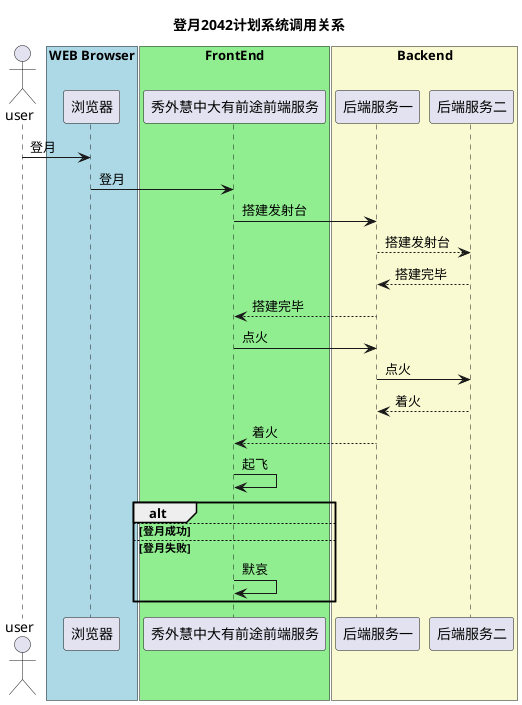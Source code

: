 @startuml

skinparam defaultFontName AR PL UKai CN

title 登月2042计划系统调用关系

actor user as u
participant 浏览器 as b

box "WEB Browser" #LightBlue
 participant b
end box

participant 秀外慧中大有前途前端服务 as bu

box "FrontEnd" #LightGreen
 participant bu
end box

participant 后端服务一 as t
participant 后端服务二 as p

box "Backend" #LightGoldenRodYellow
  participant t
  participant p
end box

u -> b: 登月
b -> bu: 登月
bu -> t: 搭建发射台
t --> p: 搭建发射台
p --> t: 搭建完毕
t --> bu: 搭建完毕

bu -> t: 点火
t -> p: 点火
p --> t: 着火
t --> bu: 着火

bu -> bu: 起飞

alt 
else 登月成功


else 登月失败
  bu -> bu: 默哀
end
@enduml
